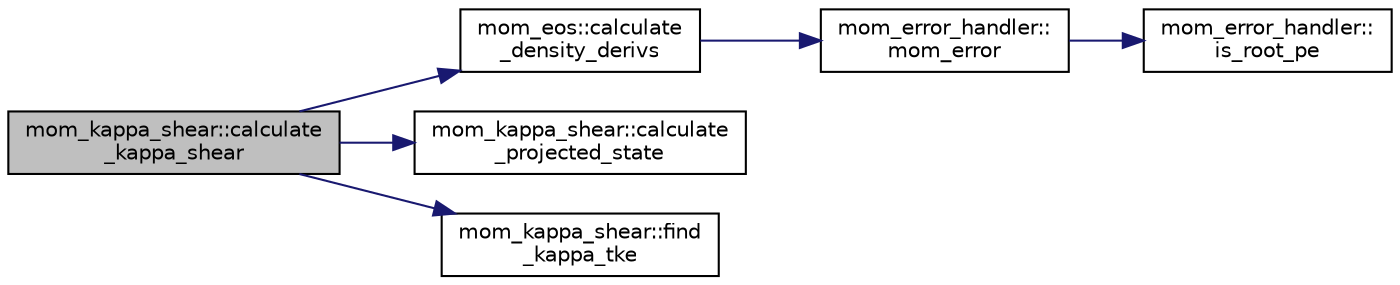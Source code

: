 digraph "mom_kappa_shear::calculate_kappa_shear"
{
 // INTERACTIVE_SVG=YES
  edge [fontname="Helvetica",fontsize="10",labelfontname="Helvetica",labelfontsize="10"];
  node [fontname="Helvetica",fontsize="10",shape=record];
  rankdir="LR";
  Node0 [label="mom_kappa_shear::calculate\l_kappa_shear",height=0.2,width=0.4,color="black", fillcolor="grey75", style="filled", fontcolor="black"];
  Node0 -> Node1 [color="midnightblue",fontsize="10",style="solid",fontname="Helvetica"];
  Node1 [label="mom_eos::calculate\l_density_derivs",height=0.2,width=0.4,color="black", fillcolor="white", style="filled",URL="$namespacemom__eos.html#a204529f8434a0322314e6ce2a9762436",tooltip="Calls the appropriate subroutine to calculate density derivatives for 1-D array inputs. "];
  Node1 -> Node2 [color="midnightblue",fontsize="10",style="solid",fontname="Helvetica"];
  Node2 [label="mom_error_handler::\lmom_error",height=0.2,width=0.4,color="black", fillcolor="white", style="filled",URL="$namespacemom__error__handler.html#a460cfb79a06c29fc249952c2a3710d67"];
  Node2 -> Node3 [color="midnightblue",fontsize="10",style="solid",fontname="Helvetica"];
  Node3 [label="mom_error_handler::\lis_root_pe",height=0.2,width=0.4,color="black", fillcolor="white", style="filled",URL="$namespacemom__error__handler.html#ad5f00a53059c72fe2332d1436c80ca71"];
  Node0 -> Node4 [color="midnightblue",fontsize="10",style="solid",fontname="Helvetica"];
  Node4 [label="mom_kappa_shear::calculate\l_projected_state",height=0.2,width=0.4,color="black", fillcolor="white", style="filled",URL="$namespacemom__kappa__shear.html#a4d43a516e89feda04c134210558a7d0a"];
  Node0 -> Node5 [color="midnightblue",fontsize="10",style="solid",fontname="Helvetica"];
  Node5 [label="mom_kappa_shear::find\l_kappa_tke",height=0.2,width=0.4,color="black", fillcolor="white", style="filled",URL="$namespacemom__kappa__shear.html#a69c584e62c72ad2b84a2338b6de82083",tooltip="This subroutine calculates new, consistent estimates of TKE and kappa. "];
}

